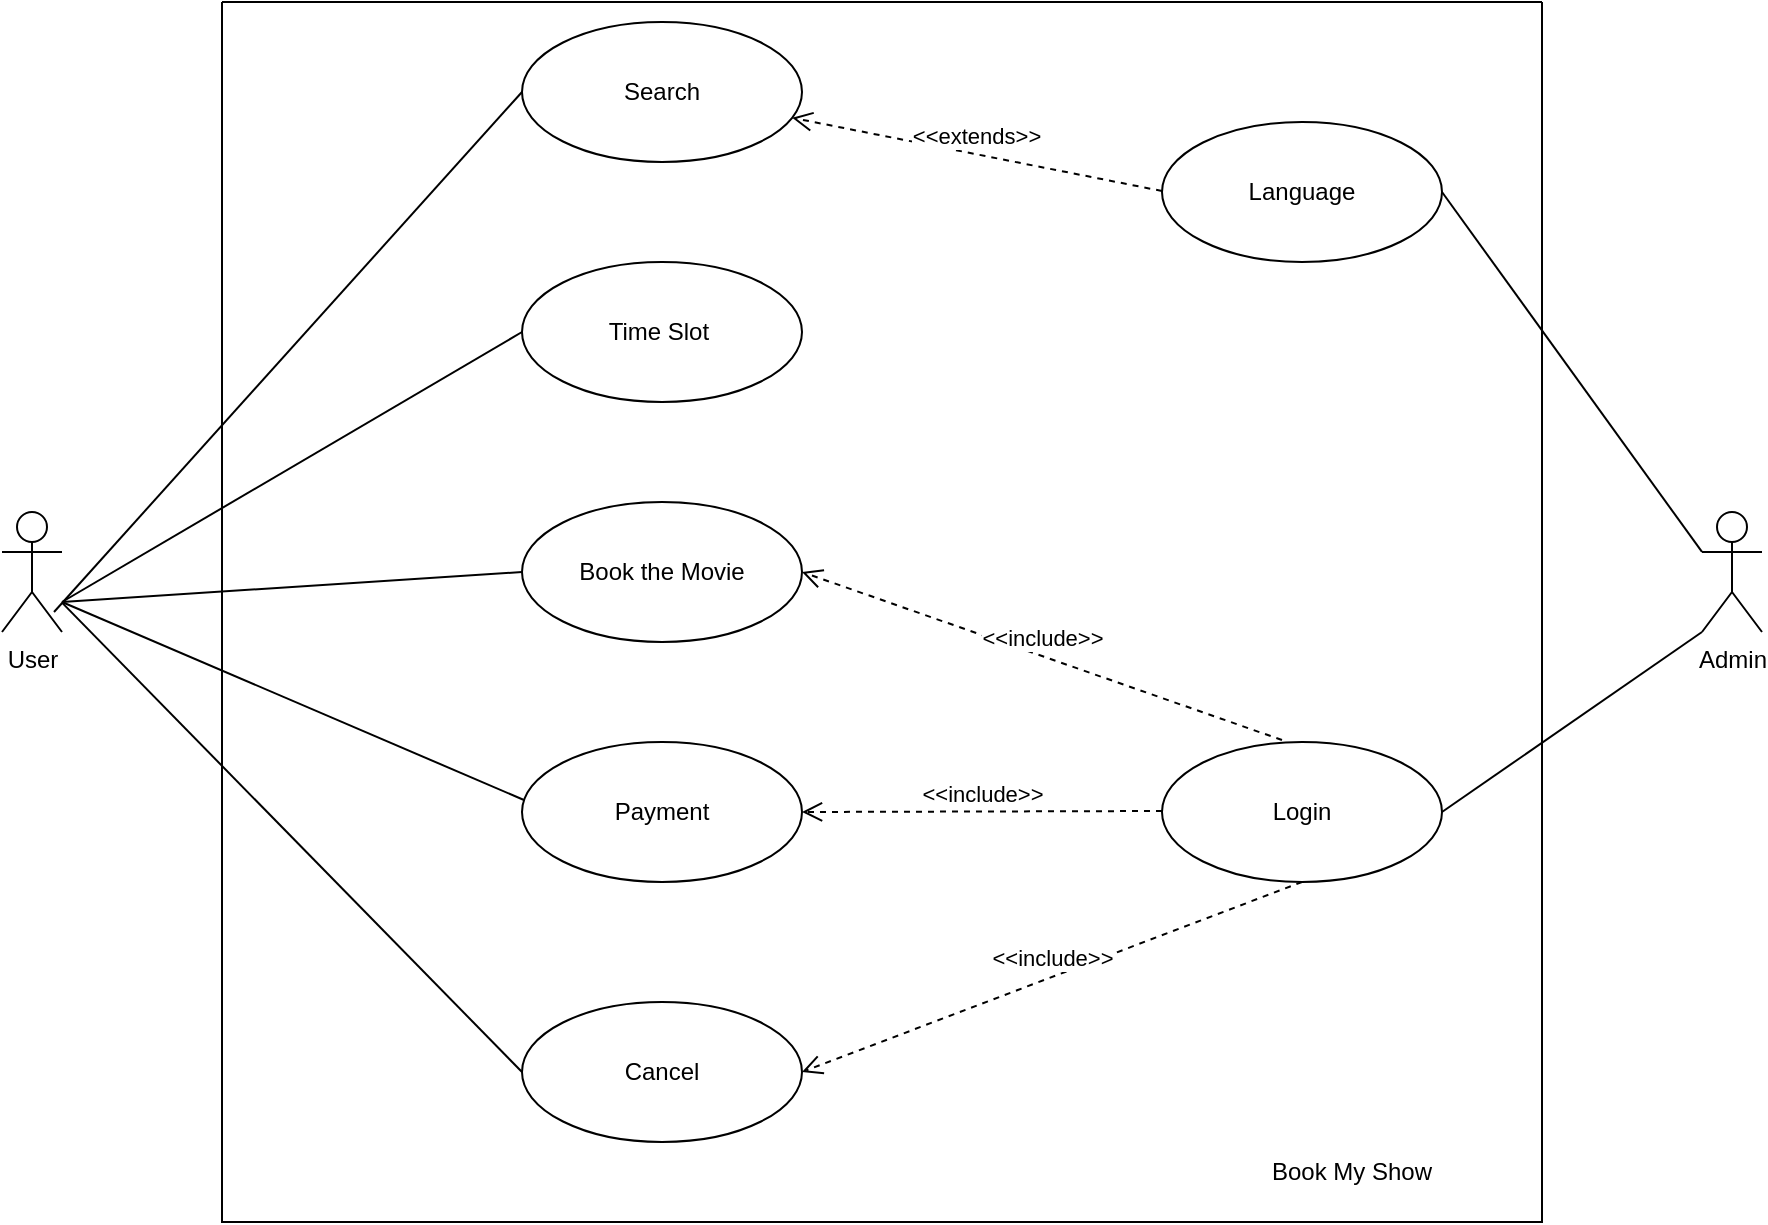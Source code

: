 <mxfile version="24.0.2" type="github">
  <diagram name="Page-1" id="3_H8ivSbetBl72P3CNzi">
    <mxGraphModel dx="1426" dy="751" grid="1" gridSize="10" guides="1" tooltips="1" connect="1" arrows="1" fold="1" page="1" pageScale="1" pageWidth="850" pageHeight="1100" math="0" shadow="0">
      <root>
        <mxCell id="0" />
        <mxCell id="1" parent="0" />
        <mxCell id="ZFSDl9lkwHXLmLVonI5_-1" value="User" style="shape=umlActor;verticalLabelPosition=bottom;verticalAlign=top;html=1;" parent="1" vertex="1">
          <mxGeometry x="80" y="335" width="30" height="60" as="geometry" />
        </mxCell>
        <mxCell id="ZFSDl9lkwHXLmLVonI5_-5" value="Search" style="ellipse;whiteSpace=wrap;html=1;" parent="1" vertex="1">
          <mxGeometry x="340" y="90" width="140" height="70" as="geometry" />
        </mxCell>
        <mxCell id="ZFSDl9lkwHXLmLVonI5_-6" value="Payment" style="ellipse;whiteSpace=wrap;html=1;" parent="1" vertex="1">
          <mxGeometry x="340" y="450" width="140" height="70" as="geometry" />
        </mxCell>
        <mxCell id="ZFSDl9lkwHXLmLVonI5_-7" value="Book the Movie" style="ellipse;whiteSpace=wrap;html=1;" parent="1" vertex="1">
          <mxGeometry x="340" y="330" width="140" height="70" as="geometry" />
        </mxCell>
        <mxCell id="ZFSDl9lkwHXLmLVonI5_-8" value="Cancel" style="ellipse;whiteSpace=wrap;html=1;" parent="1" vertex="1">
          <mxGeometry x="340" y="580" width="140" height="70" as="geometry" />
        </mxCell>
        <mxCell id="ZFSDl9lkwHXLmLVonI5_-9" value="Time Slot&lt;span style=&quot;white-space: pre;&quot;&gt;&#x9;&lt;/span&gt;" style="ellipse;whiteSpace=wrap;html=1;" parent="1" vertex="1">
          <mxGeometry x="340" y="210" width="140" height="70" as="geometry" />
        </mxCell>
        <mxCell id="ZFSDl9lkwHXLmLVonI5_-10" style="edgeStyle=orthogonalEdgeStyle;rounded=0;orthogonalLoop=1;jettySize=auto;html=1;exitX=0.5;exitY=1;exitDx=0;exitDy=0;" parent="1" source="ZFSDl9lkwHXLmLVonI5_-7" target="ZFSDl9lkwHXLmLVonI5_-7" edge="1">
          <mxGeometry relative="1" as="geometry" />
        </mxCell>
        <mxCell id="ZFSDl9lkwHXLmLVonI5_-11" value="Login" style="ellipse;whiteSpace=wrap;html=1;" parent="1" vertex="1">
          <mxGeometry x="660" y="450" width="140" height="70" as="geometry" />
        </mxCell>
        <mxCell id="ZFSDl9lkwHXLmLVonI5_-12" value="&lt;span style=&quot;text-wrap: wrap;&quot;&gt;Admin&lt;/span&gt;" style="shape=umlActor;verticalLabelPosition=bottom;verticalAlign=top;html=1;" parent="1" vertex="1">
          <mxGeometry x="930" y="335" width="30" height="60" as="geometry" />
        </mxCell>
        <mxCell id="ZFSDl9lkwHXLmLVonI5_-17" value="&amp;lt;&amp;lt;include&amp;gt;&amp;gt;" style="html=1;verticalAlign=bottom;endArrow=open;dashed=1;endSize=8;curved=0;rounded=0;entryX=1;entryY=0.5;entryDx=0;entryDy=0;" parent="1" target="ZFSDl9lkwHXLmLVonI5_-7" edge="1">
          <mxGeometry relative="1" as="geometry">
            <mxPoint x="720" y="449" as="sourcePoint" />
            <mxPoint x="640" y="449" as="targetPoint" />
          </mxGeometry>
        </mxCell>
        <mxCell id="ZFSDl9lkwHXLmLVonI5_-18" value="&amp;lt;&amp;lt;include&amp;gt;&amp;gt;" style="html=1;verticalAlign=bottom;endArrow=open;dashed=1;endSize=8;curved=0;rounded=0;entryX=1;entryY=0.5;entryDx=0;entryDy=0;" parent="1" target="ZFSDl9lkwHXLmLVonI5_-6" edge="1">
          <mxGeometry relative="1" as="geometry">
            <mxPoint x="660" y="484.5" as="sourcePoint" />
            <mxPoint x="580" y="484.5" as="targetPoint" />
          </mxGeometry>
        </mxCell>
        <mxCell id="ZFSDl9lkwHXLmLVonI5_-19" value="&amp;lt;&amp;lt;include&amp;gt;&amp;gt;" style="html=1;verticalAlign=bottom;endArrow=open;dashed=1;endSize=8;curved=0;rounded=0;entryX=1;entryY=0.5;entryDx=0;entryDy=0;" parent="1" target="ZFSDl9lkwHXLmLVonI5_-8" edge="1">
          <mxGeometry relative="1" as="geometry">
            <mxPoint x="730" y="520" as="sourcePoint" />
            <mxPoint x="650" y="520" as="targetPoint" />
          </mxGeometry>
        </mxCell>
        <mxCell id="ZFSDl9lkwHXLmLVonI5_-20" value="" style="endArrow=none;html=1;rounded=0;entryX=0;entryY=0.5;entryDx=0;entryDy=0;" parent="1" source="ZFSDl9lkwHXLmLVonI5_-1" target="ZFSDl9lkwHXLmLVonI5_-8" edge="1">
          <mxGeometry width="50" height="50" relative="1" as="geometry">
            <mxPoint x="120" y="480" as="sourcePoint" />
            <mxPoint x="170" y="430" as="targetPoint" />
          </mxGeometry>
        </mxCell>
        <mxCell id="ZFSDl9lkwHXLmLVonI5_-21" value="" style="endArrow=none;html=1;rounded=0;entryX=0.007;entryY=0.414;entryDx=0;entryDy=0;entryPerimeter=0;" parent="1" target="ZFSDl9lkwHXLmLVonI5_-6" edge="1">
          <mxGeometry width="50" height="50" relative="1" as="geometry">
            <mxPoint x="110" y="380" as="sourcePoint" />
            <mxPoint x="180" y="370" as="targetPoint" />
          </mxGeometry>
        </mxCell>
        <mxCell id="ZFSDl9lkwHXLmLVonI5_-22" value="" style="endArrow=none;html=1;rounded=0;entryX=0;entryY=0.5;entryDx=0;entryDy=0;" parent="1" target="ZFSDl9lkwHXLmLVonI5_-7" edge="1">
          <mxGeometry width="50" height="50" relative="1" as="geometry">
            <mxPoint x="110" y="380" as="sourcePoint" />
            <mxPoint x="170" y="350" as="targetPoint" />
          </mxGeometry>
        </mxCell>
        <mxCell id="ZFSDl9lkwHXLmLVonI5_-23" value="" style="endArrow=none;html=1;rounded=0;entryX=0;entryY=0.5;entryDx=0;entryDy=0;" parent="1" target="ZFSDl9lkwHXLmLVonI5_-9" edge="1">
          <mxGeometry width="50" height="50" relative="1" as="geometry">
            <mxPoint x="110" y="380" as="sourcePoint" />
            <mxPoint x="170" y="335" as="targetPoint" />
          </mxGeometry>
        </mxCell>
        <mxCell id="ZFSDl9lkwHXLmLVonI5_-24" value="" style="endArrow=none;html=1;rounded=0;entryX=0;entryY=0.5;entryDx=0;entryDy=0;exitX=0.867;exitY=0.833;exitDx=0;exitDy=0;exitPerimeter=0;" parent="1" source="ZFSDl9lkwHXLmLVonI5_-1" target="ZFSDl9lkwHXLmLVonI5_-5" edge="1">
          <mxGeometry width="50" height="50" relative="1" as="geometry">
            <mxPoint x="110" y="360" as="sourcePoint" />
            <mxPoint x="160" y="310" as="targetPoint" />
          </mxGeometry>
        </mxCell>
        <mxCell id="ZFSDl9lkwHXLmLVonI5_-25" value="Language" style="ellipse;whiteSpace=wrap;html=1;" parent="1" vertex="1">
          <mxGeometry x="660" y="140" width="140" height="70" as="geometry" />
        </mxCell>
        <mxCell id="ZFSDl9lkwHXLmLVonI5_-26" value="&amp;lt;&amp;lt;extends&amp;gt;&amp;gt;" style="html=1;verticalAlign=bottom;endArrow=open;dashed=1;endSize=8;curved=0;rounded=0;" parent="1" target="ZFSDl9lkwHXLmLVonI5_-5" edge="1">
          <mxGeometry relative="1" as="geometry">
            <mxPoint x="660" y="174.5" as="sourcePoint" />
            <mxPoint x="580" y="174.5" as="targetPoint" />
          </mxGeometry>
        </mxCell>
        <mxCell id="ZFSDl9lkwHXLmLVonI5_-27" value="" style="endArrow=none;html=1;rounded=0;exitX=1;exitY=0.5;exitDx=0;exitDy=0;entryX=0;entryY=0.333;entryDx=0;entryDy=0;entryPerimeter=0;" parent="1" source="ZFSDl9lkwHXLmLVonI5_-25" target="ZFSDl9lkwHXLmLVonI5_-12" edge="1">
          <mxGeometry width="50" height="50" relative="1" as="geometry">
            <mxPoint x="860" y="370" as="sourcePoint" />
            <mxPoint x="910" y="320" as="targetPoint" />
          </mxGeometry>
        </mxCell>
        <mxCell id="ZFSDl9lkwHXLmLVonI5_-28" value="" style="endArrow=none;html=1;rounded=0;exitX=1;exitY=0.5;exitDx=0;exitDy=0;entryX=0;entryY=1;entryDx=0;entryDy=0;entryPerimeter=0;" parent="1" source="ZFSDl9lkwHXLmLVonI5_-11" target="ZFSDl9lkwHXLmLVonI5_-12" edge="1">
          <mxGeometry width="50" height="50" relative="1" as="geometry">
            <mxPoint x="850" y="430" as="sourcePoint" />
            <mxPoint x="900" y="380" as="targetPoint" />
          </mxGeometry>
        </mxCell>
        <mxCell id="ZFSDl9lkwHXLmLVonI5_-29" value="" style="swimlane;startSize=0;" parent="1" vertex="1">
          <mxGeometry x="190" y="80" width="660" height="610" as="geometry" />
        </mxCell>
        <mxCell id="ZFSDl9lkwHXLmLVonI5_-31" value="Book My Show" style="text;html=1;align=center;verticalAlign=middle;whiteSpace=wrap;rounded=0;" parent="ZFSDl9lkwHXLmLVonI5_-29" vertex="1">
          <mxGeometry x="520" y="570" width="90" height="30" as="geometry" />
        </mxCell>
      </root>
    </mxGraphModel>
  </diagram>
</mxfile>
